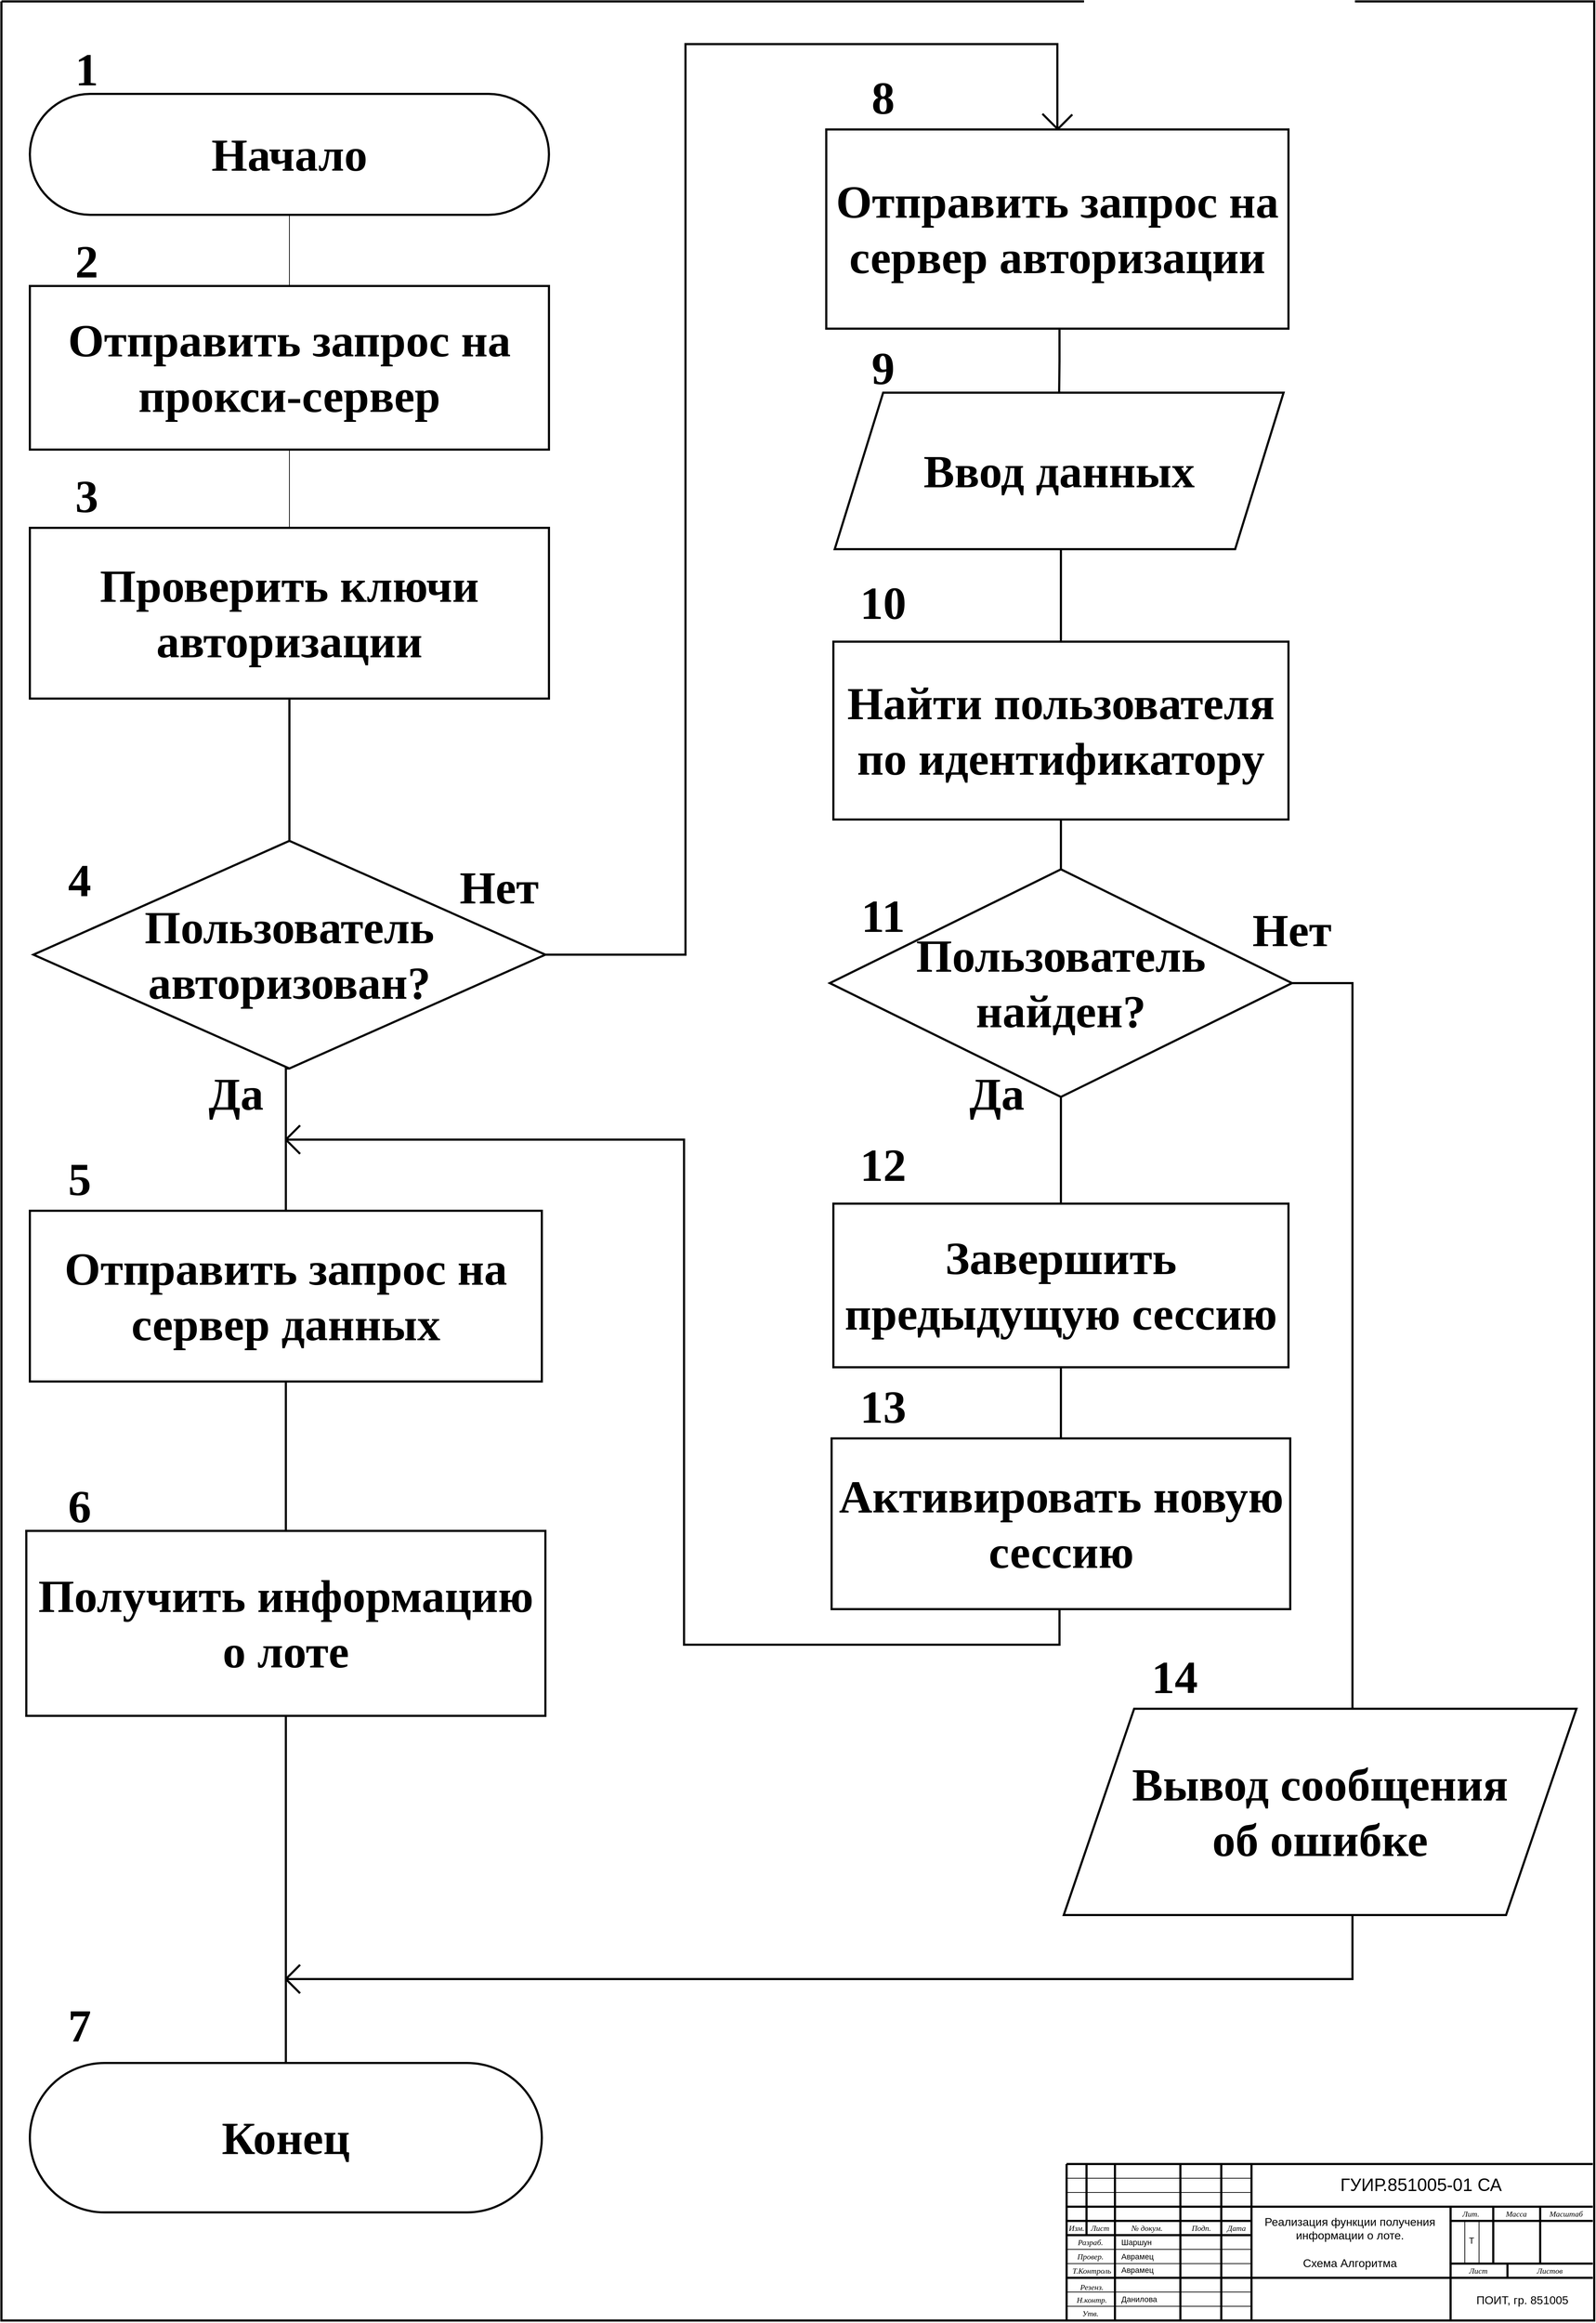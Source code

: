 <mxfile version="18.0.8" type="device"><diagram id="Jx7W27G5eMbYOSLs-igY" name="Page-1"><mxGraphModel dx="3454" dy="1866" grid="1" gridSize="10" guides="1" tooltips="1" connect="1" arrows="1" fold="1" page="1" pageScale="1" pageWidth="2339" pageHeight="3300" math="0" shadow="0"><root><mxCell id="0"/><mxCell id="1" parent="0"/><mxCell id="3Q3gB1bgfuPKkqNtefiD-2" value="" style="verticalAlign=middle;align=center;vsdxID=1;fillColor=none;gradientColor=none;shape=stencil(nZBLDoAgDERP0z3SIyjew0SURgSD+Lu9kMZoXLhwN9O+tukAlrNpJg1SzDH4QW/URgNYgZTkjA4UkwJUgGXng+6DX1zLfmoymdXo17xh5zmRJ6Q42BWCfc2oJfdAr+Yv+AP9Cb7OJ3H/2JG1HNGz/84klThPVCc=);strokeColor=#000000;strokeWidth=3;labelBackgroundColor=none;rounded=0;html=1;whiteSpace=wrap;direction=south;fontSize=35;" parent="1" vertex="1"><mxGeometry x="80" y="20" width="2240" height="3260" as="geometry"/></mxCell><mxCell id="3Q3gB1bgfuPKkqNtefiD-3" style="vsdxID=28;edgeStyle=none;startArrow=none;endArrow=none;startSize=5;endSize=5;strokeWidth=3;strokeColor=#000000;spacingTop=0;spacingBottom=0;spacingLeft=0;spacingRight=0;verticalAlign=middle;html=1;labelBackgroundColor=none;rounded=0;" parent="1" edge="1"><mxGeometry relative="1" as="geometry"><Array as="points"/><mxPoint x="2198" y="3200.0" as="sourcePoint"/><mxPoint x="2198" y="3220.0" as="targetPoint"/></mxGeometry></mxCell><mxCell id="3Q3gB1bgfuPKkqNtefiD-4" style="vsdxID=27;edgeStyle=none;startArrow=none;endArrow=none;startSize=5;endSize=5;strokeWidth=3;strokeColor=#000000;spacingTop=0;spacingBottom=0;spacingLeft=0;spacingRight=0;verticalAlign=middle;html=1;labelBackgroundColor=none;rounded=0;" parent="1" edge="1"><mxGeometry relative="1" as="geometry"><Array as="points"/><mxPoint x="2244" y="3120.0" as="sourcePoint"/><mxPoint x="2244" y="3200.0" as="targetPoint"/></mxGeometry></mxCell><mxCell id="3Q3gB1bgfuPKkqNtefiD-5" style="vsdxID=26;edgeStyle=none;startArrow=none;endArrow=none;startSize=5;endSize=5;strokeWidth=3;strokeColor=#000000;spacingTop=0;spacingBottom=0;spacingLeft=0;spacingRight=0;verticalAlign=middle;html=1;labelBackgroundColor=none;rounded=0;" parent="1" edge="1"><mxGeometry relative="1" as="geometry"><Array as="points"/><mxPoint x="2178" y="3120.0" as="sourcePoint"/><mxPoint x="2178" y="3200.0" as="targetPoint"/></mxGeometry></mxCell><mxCell id="3Q3gB1bgfuPKkqNtefiD-6" style="vsdxID=25;edgeStyle=none;startArrow=none;endArrow=none;startSize=5;endSize=5;strokeColor=#000000;spacingTop=0;spacingBottom=0;spacingLeft=0;spacingRight=0;verticalAlign=middle;html=1;labelBackgroundColor=none;rounded=0;" parent="1" edge="1"><mxGeometry relative="1" as="geometry"><Array as="points"/><mxPoint x="2158" y="3140.0" as="sourcePoint"/><mxPoint x="2158" y="3200.0" as="targetPoint"/></mxGeometry></mxCell><mxCell id="3Q3gB1bgfuPKkqNtefiD-7" style="vsdxID=24;edgeStyle=none;startArrow=none;endArrow=none;startSize=5;endSize=5;strokeColor=#000000;spacingTop=0;spacingBottom=0;spacingLeft=0;spacingRight=0;verticalAlign=middle;html=1;labelBackgroundColor=none;rounded=0;" parent="1" edge="1"><mxGeometry relative="1" as="geometry"><Array as="points"/><mxPoint x="2138" y="3140.0" as="sourcePoint"/><mxPoint x="2138" y="3200.0" as="targetPoint"/></mxGeometry></mxCell><mxCell id="3Q3gB1bgfuPKkqNtefiD-8" style="vsdxID=23;edgeStyle=none;startArrow=none;endArrow=none;startSize=5;endSize=5;strokeWidth=3;strokeColor=#000000;spacingTop=0;spacingBottom=0;spacingLeft=0;spacingRight=0;verticalAlign=middle;html=1;labelBackgroundColor=none;rounded=0;" parent="1" edge="1"><mxGeometry relative="1" as="geometry"><mxPoint as="offset"/><Array as="points"/><mxPoint x="2118" y="3140.0" as="sourcePoint"/><mxPoint x="2318" y="3140.0" as="targetPoint"/></mxGeometry></mxCell><mxCell id="3Q3gB1bgfuPKkqNtefiD-9" style="vsdxID=22;edgeStyle=none;startArrow=none;endArrow=none;startSize=5;endSize=5;strokeWidth=3;strokeColor=#000000;spacingTop=0;spacingBottom=0;spacingLeft=0;spacingRight=0;verticalAlign=middle;html=1;labelBackgroundColor=none;rounded=0;" parent="1" edge="1"><mxGeometry relative="1" as="geometry"><mxPoint as="offset"/><Array as="points"/><mxPoint x="2118" y="3200.0" as="sourcePoint"/><mxPoint x="2318" y="3200.0" as="targetPoint"/></mxGeometry></mxCell><mxCell id="3Q3gB1bgfuPKkqNtefiD-10" style="vsdxID=21;edgeStyle=none;startArrow=none;endArrow=none;startSize=5;endSize=5;strokeWidth=3;strokeColor=#000000;spacingTop=0;spacingBottom=0;spacingLeft=0;spacingRight=0;verticalAlign=middle;html=1;labelBackgroundColor=none;rounded=0;" parent="1" edge="1"><mxGeometry relative="1" as="geometry"><Array as="points"/><mxPoint x="1606" y="3060.0" as="sourcePoint"/><mxPoint x="1606" y="3160.0" as="targetPoint"/></mxGeometry></mxCell><mxCell id="3Q3gB1bgfuPKkqNtefiD-11" style="vsdxID=20;edgeStyle=none;startArrow=none;endArrow=none;startSize=5;endSize=5;strokeColor=#000000;spacingTop=0;spacingBottom=0;spacingLeft=0;spacingRight=0;verticalAlign=middle;html=1;labelBackgroundColor=none;rounded=0;" parent="1" edge="1"><mxGeometry relative="1" as="geometry"><mxPoint as="offset"/><Array as="points"/><mxPoint x="1578" y="3080.0" as="sourcePoint"/><mxPoint x="1838" y="3080.0" as="targetPoint"/></mxGeometry></mxCell><mxCell id="3Q3gB1bgfuPKkqNtefiD-12" style="vsdxID=19;edgeStyle=none;startArrow=none;endArrow=none;startSize=5;endSize=5;strokeColor=#000000;spacingTop=0;spacingBottom=0;spacingLeft=0;spacingRight=0;verticalAlign=middle;html=1;labelBackgroundColor=none;rounded=0;" parent="1" edge="1"><mxGeometry relative="1" as="geometry"><mxPoint as="offset"/><Array as="points"/><mxPoint x="1578" y="3100.0" as="sourcePoint"/><mxPoint x="1838" y="3100.0" as="targetPoint"/></mxGeometry></mxCell><mxCell id="3Q3gB1bgfuPKkqNtefiD-13" style="vsdxID=18;edgeStyle=none;startArrow=none;endArrow=none;startSize=5;endSize=5;strokeWidth=3;strokeColor=#000000;spacingTop=0;spacingBottom=0;spacingLeft=0;spacingRight=0;verticalAlign=middle;html=1;labelBackgroundColor=none;rounded=0;" parent="1" edge="1"><mxGeometry relative="1" as="geometry"><mxPoint as="offset"/><Array as="points"/><mxPoint x="1578" y="3140.0" as="sourcePoint"/><mxPoint x="1838" y="3140.0" as="targetPoint"/></mxGeometry></mxCell><mxCell id="3Q3gB1bgfuPKkqNtefiD-14" value="" style="vsdxID=17;edgeStyle=none;startArrow=none;endArrow=none;startSize=5;endSize=5;strokeWidth=3;strokeColor=#000000;spacingTop=0;spacingBottom=0;spacingLeft=0;spacingRight=0;verticalAlign=middle;html=1;labelBackgroundColor=none;rounded=0;align=center;" parent="1" edge="1"><mxGeometry relative="1" as="geometry"><mxPoint as="offset"/><Array as="points"/><mxPoint x="1578" y="3160.0" as="sourcePoint"/><mxPoint x="1838" y="3160.0" as="targetPoint"/></mxGeometry></mxCell><mxCell id="3Q3gB1bgfuPKkqNtefiD-15" style="vsdxID=16;edgeStyle=none;startArrow=none;endArrow=none;startSize=5;endSize=5;strokeColor=#000000;spacingTop=0;spacingBottom=0;spacingLeft=0;spacingRight=0;verticalAlign=middle;html=1;labelBackgroundColor=none;rounded=0;" parent="1" edge="1"><mxGeometry relative="1" as="geometry"><mxPoint as="offset"/><Array as="points"/><mxPoint x="1578" y="3180.0" as="sourcePoint"/><mxPoint x="1838" y="3180.0" as="targetPoint"/></mxGeometry></mxCell><mxCell id="3Q3gB1bgfuPKkqNtefiD-16" style="vsdxID=15;edgeStyle=none;startArrow=none;endArrow=none;startSize=5;endSize=5;strokeColor=#000000;spacingTop=0;spacingBottom=0;spacingLeft=0;spacingRight=0;verticalAlign=middle;html=1;labelBackgroundColor=none;rounded=0;" parent="1" edge="1"><mxGeometry relative="1" as="geometry"><mxPoint as="offset"/><Array as="points"/><mxPoint x="1578" y="3200.0" as="sourcePoint"/><mxPoint x="1838" y="3200.0" as="targetPoint"/></mxGeometry></mxCell><mxCell id="3Q3gB1bgfuPKkqNtefiD-17" value="" style="vsdxID=14;edgeStyle=none;startArrow=none;endArrow=none;startSize=5;endSize=5;strokeColor=#000000;spacingTop=0;spacingBottom=0;spacingLeft=0;spacingRight=0;verticalAlign=middle;html=1;labelBackgroundColor=none;rounded=0;align=center;" parent="1" edge="1"><mxGeometry relative="1" as="geometry"><mxPoint as="offset"/><Array as="points"/><mxPoint x="1578" y="3240.0" as="sourcePoint"/><mxPoint x="1838" y="3240.0" as="targetPoint"/></mxGeometry></mxCell><mxCell id="3Q3gB1bgfuPKkqNtefiD-18" style="vsdxID=13;edgeStyle=none;startArrow=none;endArrow=none;startSize=5;endSize=5;strokeColor=#000000;spacingTop=0;spacingBottom=0;spacingLeft=0;spacingRight=0;verticalAlign=middle;html=1;labelBackgroundColor=none;rounded=0;" parent="1" edge="1"><mxGeometry relative="1" as="geometry"><mxPoint as="offset"/><Array as="points"/><mxPoint x="1578" y="3260.0" as="sourcePoint"/><mxPoint x="1838" y="3260.0" as="targetPoint"/></mxGeometry></mxCell><mxCell id="3Q3gB1bgfuPKkqNtefiD-19" style="vsdxID=12;edgeStyle=none;startArrow=none;endArrow=none;startSize=5;endSize=5;strokeWidth=3;strokeColor=#000000;spacingTop=0;spacingBottom=0;spacingLeft=0;spacingRight=0;verticalAlign=middle;html=1;labelBackgroundColor=none;rounded=0;" parent="1" edge="1"><mxGeometry relative="1" as="geometry"><Array as="points"/><mxPoint x="2118" y="3280.0" as="sourcePoint"/><mxPoint x="2118" y="3120.0" as="targetPoint"/></mxGeometry></mxCell><mxCell id="3Q3gB1bgfuPKkqNtefiD-20" style="vsdxID=11;edgeStyle=none;startArrow=none;endArrow=none;startSize=5;endSize=5;strokeWidth=3;strokeColor=#000000;spacingTop=0;spacingBottom=0;spacingLeft=0;spacingRight=0;verticalAlign=middle;html=1;labelBackgroundColor=none;rounded=0;" parent="1" edge="1"><mxGeometry relative="1" as="geometry"><Array as="points"/><mxPoint x="1838" y="3280.0" as="sourcePoint"/><mxPoint x="1838" y="3060.0" as="targetPoint"/></mxGeometry></mxCell><mxCell id="3Q3gB1bgfuPKkqNtefiD-21" style="vsdxID=10;edgeStyle=none;startArrow=none;endArrow=none;startSize=5;endSize=5;strokeWidth=3;strokeColor=#000000;spacingTop=0;spacingBottom=0;spacingLeft=0;spacingRight=0;verticalAlign=middle;html=1;labelBackgroundColor=none;rounded=0;" parent="1" edge="1"><mxGeometry relative="1" as="geometry"><Array as="points"/><mxPoint x="1795.5" y="3280.0" as="sourcePoint"/><mxPoint x="1795.5" y="3060.0" as="targetPoint"/></mxGeometry></mxCell><mxCell id="3Q3gB1bgfuPKkqNtefiD-22" style="vsdxID=9;edgeStyle=none;startArrow=none;endArrow=none;startSize=5;endSize=5;strokeWidth=3;strokeColor=#000000;spacingTop=0;spacingBottom=0;spacingLeft=0;spacingRight=0;verticalAlign=middle;html=1;labelBackgroundColor=none;rounded=0;" parent="1" edge="1"><mxGeometry relative="1" as="geometry"><Array as="points"/><mxPoint x="1738" y="3280.0" as="sourcePoint"/><mxPoint x="1738" y="3060.0" as="targetPoint"/></mxGeometry></mxCell><mxCell id="3Q3gB1bgfuPKkqNtefiD-23" style="vsdxID=8;edgeStyle=none;startArrow=none;endArrow=none;startSize=5;endSize=5;strokeWidth=3;strokeColor=#000000;spacingTop=0;spacingBottom=0;spacingLeft=0;spacingRight=0;verticalAlign=middle;html=1;labelBackgroundColor=none;rounded=0;" parent="1" edge="1"><mxGeometry relative="1" as="geometry"><Array as="points"/><mxPoint x="1646" y="3280.0" as="sourcePoint"/><mxPoint x="1646" y="3060.0" as="targetPoint"/></mxGeometry></mxCell><mxCell id="3Q3gB1bgfuPKkqNtefiD-24" value="" style="vsdxID=7;edgeStyle=none;startArrow=none;endArrow=none;startSize=5;endSize=5;strokeWidth=3;strokeColor=#000000;spacingTop=0;spacingBottom=0;spacingLeft=0;spacingRight=0;verticalAlign=middle;html=1;labelBackgroundColor=none;rounded=0;align=center;" parent="1" edge="1"><mxGeometry relative="1" as="geometry"><mxPoint as="offset"/><Array as="points"/><mxPoint x="1578" y="3220.0" as="sourcePoint"/><mxPoint x="2318" y="3220.0" as="targetPoint"/></mxGeometry></mxCell><mxCell id="3Q3gB1bgfuPKkqNtefiD-25" style="vsdxID=6;edgeStyle=none;startArrow=none;endArrow=none;startSize=5;endSize=5;strokeWidth=3;strokeColor=#000000;spacingTop=0;spacingBottom=0;spacingLeft=0;spacingRight=0;verticalAlign=middle;html=1;labelBackgroundColor=none;rounded=0;" parent="1" edge="1"><mxGeometry relative="1" as="geometry"><mxPoint as="offset"/><Array as="points"/><mxPoint x="1578" y="3120.0" as="sourcePoint"/><mxPoint x="2318" y="3120.0" as="targetPoint"/></mxGeometry></mxCell><mxCell id="3Q3gB1bgfuPKkqNtefiD-26" style="vsdxID=2;edgeStyle=none;startArrow=none;endArrow=none;startSize=5;endSize=5;strokeWidth=3;strokeColor=#000000;spacingTop=0;spacingBottom=0;spacingLeft=0;spacingRight=0;verticalAlign=middle;html=1;labelBackgroundColor=none;rounded=0;" parent="1" edge="1"><mxGeometry relative="1" as="geometry"><mxPoint as="offset"/><Array as="points"/><mxPoint x="1578" y="3060.0" as="sourcePoint"/><mxPoint x="2318" y="3060.0" as="targetPoint"/></mxGeometry></mxCell><mxCell id="3Q3gB1bgfuPKkqNtefiD-27" style="vsdxID=5;edgeStyle=none;startArrow=none;endArrow=none;startSize=5;endSize=5;strokeWidth=3;strokeColor=#000000;spacingTop=0;spacingBottom=0;spacingLeft=0;spacingRight=0;verticalAlign=middle;html=1;labelBackgroundColor=none;rounded=0;" parent="1" edge="1"><mxGeometry relative="1" as="geometry"><Array as="points"/><mxPoint x="1578" y="3280.0" as="sourcePoint"/><mxPoint x="1578" y="3060.0" as="targetPoint"/></mxGeometry></mxCell><mxCell id="3Q3gB1bgfuPKkqNtefiD-28" value="&lt;font style=&quot;font-size:11px;font-family:Arial Cyr;color:#000000;direction:ltr;letter-spacing:0px;line-height:120%;opacity:1&quot;&gt;&lt;i&gt;Провер.&lt;br/&gt;&lt;/i&gt;&lt;/font&gt;" style="verticalAlign=middle;align=center;vsdxID=32;fillColor=none;gradientColor=none;strokeColor=none;labelBackgroundColor=none;rounded=0;html=1;whiteSpace=wrap;" parent="1" vertex="1"><mxGeometry x="1579" y="3180" width="65" height="19" as="geometry"/></mxCell><mxCell id="3Q3gB1bgfuPKkqNtefiD-29" value="&lt;font style=&quot;font-size:11px;font-family:Arial Cyr;color:#000000;direction:ltr;letter-spacing:0px;line-height:120%;opacity:1&quot;&gt;&lt;i&gt;Разраб.&lt;br/&gt;&lt;/i&gt;&lt;/font&gt;" style="verticalAlign=middle;align=center;vsdxID=33;fillColor=none;gradientColor=none;strokeColor=none;labelBackgroundColor=none;rounded=0;html=1;whiteSpace=wrap;" parent="1" vertex="1"><mxGeometry x="1579" y="3161" width="65" height="17" as="geometry"/></mxCell><mxCell id="3Q3gB1bgfuPKkqNtefiD-30" value="&lt;font style=&quot;font-size:11px;font-family:Arial Cyr;color:#000000;direction:ltr;letter-spacing:0px;line-height:120%;opacity:1&quot;&gt;&lt;i&gt;Изм.&lt;br/&gt;&lt;/i&gt;&lt;/font&gt;" style="verticalAlign=middle;align=center;vsdxID=34;fillColor=none;gradientColor=none;strokeColor=none;labelBackgroundColor=none;rounded=0;html=1;whiteSpace=wrap;" parent="1" vertex="1"><mxGeometry x="1574" y="3141" width="36" height="17" as="geometry"/></mxCell><mxCell id="3Q3gB1bgfuPKkqNtefiD-31" value="&lt;font style=&quot;font-size:11px;font-family:Arial Cyr;color:#000000;direction:ltr;letter-spacing:0px;line-height:120%;opacity:1&quot;&gt;&lt;i&gt;Лист&lt;br/&gt;&lt;/i&gt;&lt;/font&gt;" style="verticalAlign=middle;align=center;vsdxID=35;fillColor=none;gradientColor=none;strokeColor=none;labelBackgroundColor=none;rounded=0;html=1;whiteSpace=wrap;" parent="1" vertex="1"><mxGeometry x="1604" y="3141" width="42" height="17" as="geometry"/></mxCell><mxCell id="3Q3gB1bgfuPKkqNtefiD-32" value="&lt;font style=&quot;font-size:11px;font-family:Arial Cyr;color:#000000;direction:ltr;letter-spacing:0px;line-height:120%;opacity:1&quot;&gt;&lt;i&gt;№ докум.&lt;br/&gt;&lt;/i&gt;&lt;/font&gt;" style="verticalAlign=middle;align=center;vsdxID=36;fillColor=none;gradientColor=none;strokeColor=none;labelBackgroundColor=none;rounded=0;html=1;whiteSpace=wrap;" parent="1" vertex="1"><mxGeometry x="1647" y="3141" width="88" height="17" as="geometry"/></mxCell><mxCell id="3Q3gB1bgfuPKkqNtefiD-33" value="&lt;font style=&quot;font-size:11px;font-family:Arial Cyr;color:#000000;direction:ltr;letter-spacing:0px;line-height:120%;opacity:1&quot;&gt;&lt;i&gt;Подп.&lt;br/&gt;&lt;/i&gt;&lt;/font&gt;" style="verticalAlign=middle;align=center;vsdxID=41;fillColor=none;gradientColor=none;strokeColor=none;labelBackgroundColor=none;rounded=0;html=1;whiteSpace=wrap;" parent="1" vertex="1"><mxGeometry x="1739" y="3141" width="57" height="17" as="geometry"/></mxCell><mxCell id="3Q3gB1bgfuPKkqNtefiD-34" value="&lt;font style=&quot;font-size:11px;font-family:Arial Cyr;color:#000000;direction:ltr;letter-spacing:0px;line-height:120%;opacity:1&quot;&gt;&lt;i&gt;Дата&lt;br/&gt;&lt;/i&gt;&lt;/font&gt;" style="verticalAlign=middle;align=center;vsdxID=42;fillColor=none;gradientColor=none;strokeColor=none;labelBackgroundColor=none;rounded=0;html=1;whiteSpace=wrap;" parent="1" vertex="1"><mxGeometry x="1796" y="3141" width="42" height="17" as="geometry"/></mxCell><mxCell id="3Q3gB1bgfuPKkqNtefiD-35" value="&lt;font style=&quot;font-size:11px;font-family:Arial Cyr;color:#000000;direction:ltr;letter-spacing:0px;line-height:120%;opacity:1&quot;&gt;&lt;i&gt;Лит.&lt;br/&gt;&lt;/i&gt;&lt;/font&gt;" style="verticalAlign=middle;align=center;vsdxID=43;fillColor=none;gradientColor=none;strokeColor=none;labelBackgroundColor=none;rounded=0;html=1;whiteSpace=wrap;" parent="1" vertex="1"><mxGeometry x="2118" y="3121" width="57" height="17" as="geometry"/></mxCell><mxCell id="3Q3gB1bgfuPKkqNtefiD-36" value="&lt;font style=&quot;font-size:11px;font-family:Arial Cyr;color:#000000;direction:ltr;letter-spacing:0px;line-height:120%;opacity:1&quot;&gt;&lt;i&gt;Масса&lt;br/&gt;&lt;/i&gt;&lt;/font&gt;" style="verticalAlign=middle;align=center;vsdxID=44;fillColor=none;gradientColor=none;strokeColor=none;labelBackgroundColor=none;rounded=0;html=1;whiteSpace=wrap;" parent="1" vertex="1"><mxGeometry x="2179" y="3121" width="63" height="17" as="geometry"/></mxCell><mxCell id="3Q3gB1bgfuPKkqNtefiD-37" value="&lt;font style=&quot;font-size:11px;font-family:Arial Cyr;color:#000000;direction:ltr;letter-spacing:0px;line-height:120%;opacity:1&quot;&gt;&lt;i&gt;Масштаб&lt;br/&gt;&lt;/i&gt;&lt;/font&gt;" style="verticalAlign=middle;align=center;vsdxID=45;fillColor=none;gradientColor=none;strokeColor=none;labelBackgroundColor=none;rounded=0;html=1;whiteSpace=wrap;" parent="1" vertex="1"><mxGeometry x="2245" y="3121" width="71" height="17" as="geometry"/></mxCell><mxCell id="3Q3gB1bgfuPKkqNtefiD-38" value="&lt;font style=&quot;font-size:11px;font-family:Arial Cyr;color:#000000;direction:ltr;letter-spacing:0px;line-height:120%;opacity:1&quot;&gt;&lt;i&gt;Листов&lt;br/&gt;&lt;/i&gt;&lt;/font&gt;" style="verticalAlign=middle;align=center;vsdxID=46;fillColor=none;gradientColor=none;strokeColor=none;labelBackgroundColor=none;rounded=0;html=1;whiteSpace=wrap;" parent="1" vertex="1"><mxGeometry x="2199" y="3201" width="117" height="17" as="geometry"/></mxCell><mxCell id="3Q3gB1bgfuPKkqNtefiD-39" value="&lt;font style=&quot;font-size:11px;font-family:Arial Cyr;color:#000000;direction:ltr;letter-spacing:0px;line-height:120%;opacity:1&quot;&gt;&lt;i&gt;Лист&lt;br/&gt;&lt;/i&gt;&lt;/font&gt;" style="verticalAlign=middle;align=center;vsdxID=47;fillColor=none;gradientColor=none;strokeColor=none;labelBackgroundColor=none;rounded=0;html=1;whiteSpace=wrap;" parent="1" vertex="1"><mxGeometry x="2119" y="3201" width="76" height="17" as="geometry"/></mxCell><mxCell id="3Q3gB1bgfuPKkqNtefiD-40" value="&lt;p style=&quot;margin-left: 0 ; margin-right: 0 ; margin-top: 0px ; margin-bottom: 0px ; text-indent: 0 ; direction: ltr&quot;&gt;&lt;font style=&quot;font-size: 19px ; color: #000000 ; direction: ltr ; letter-spacing: 0px ; line-height: 120% ; opacity: 1&quot;&gt;&lt;font style=&quot;letter-spacing: 0px; font-size: 25px; font-family: arial; direction: ltr; line-height: 30px; opacity: 1;&quot;&gt;ГУИР.8&lt;/font&gt;&lt;font style=&quot;letter-spacing: 0px; font-size: 25px; font-family: arial; direction: ltr; line-height: 30px; opacity: 1;&quot;&gt;51005-01&amp;nbsp;&lt;/font&gt;&lt;font style=&quot;letter-spacing: 0px; font-size: 25px; font-family: arial; direction: ltr; line-height: 30px; opacity: 1;&quot;&gt;СА&lt;/font&gt;&lt;i&gt;&lt;br&gt;&lt;/i&gt;&lt;/font&gt;&lt;/p&gt;" style="verticalAlign=middle;align=center;vsdxID=97;fillColor=none;gradientColor=none;strokeColor=none;labelBackgroundColor=none;rounded=0;html=1;whiteSpace=wrap;" parent="1" vertex="1"><mxGeometry x="1837" y="3058" width="479" height="60" as="geometry"/></mxCell><mxCell id="3Q3gB1bgfuPKkqNtefiD-41" value="&lt;font style=&quot;font-size: 16px ; font-family: &amp;quot;arial&amp;quot; ; color: #000000 ; direction: ltr ; letter-spacing: 0px ; line-height: 120% ; opacity: 1&quot;&gt;Реализация функции получения информации о лоте.&lt;br&gt;&lt;br&gt;Схема Алгоритма&lt;br&gt;&lt;/font&gt;" style="verticalAlign=middle;align=center;vsdxID=98;fillColor=none;gradientColor=none;strokeColor=none;labelBackgroundColor=none;rounded=0;html=1;whiteSpace=wrap;" parent="1" vertex="1"><mxGeometry x="1837" y="3119" width="279" height="101" as="geometry"/></mxCell><mxCell id="3Q3gB1bgfuPKkqNtefiD-42" value="&lt;font style=&quot;font-size: 16px ; font-family: &amp;#34;arial&amp;#34; ; color: #000000 ; direction: ltr ; letter-spacing: 0px ; line-height: 120% ; opacity: 1&quot;&gt;ПОИТ, гр. 851005&lt;br&gt;&lt;/font&gt;" style="verticalAlign=middle;align=center;vsdxID=256;fillColor=none;gradientColor=none;shape=stencil(nZBLDoAgDERP0z3SIyjew0SURgSD+Lu9kMZoXLhwN9O+tukAlrNpJg1SzDH4QW/URgNYgZTkjA4UkwJUgGXng+6DX1zLfmoymdXo17xh5zmRJ6Q42BWCfc2oJfdAr+Yv+AP9Cb7OJ3H/2JG1HNGz/84klThPVCc=);strokeColor=none;labelBackgroundColor=none;rounded=0;html=1;whiteSpace=wrap;" parent="1" vertex="1"><mxGeometry x="2118" y="3223" width="202" height="56" as="geometry"/></mxCell><mxCell id="3Q3gB1bgfuPKkqNtefiD-43" value="&lt;font style=&quot;font-size: 11px ; font-family: &amp;#34;arial&amp;#34; ; color: #000000 ; direction: ltr ; letter-spacing: 0px ; line-height: 120% ; opacity: 1&quot;&gt;Шаршун&lt;br&gt;&lt;/font&gt;" style="verticalAlign=middle;align=left;vsdxID=257;fillColor=none;gradientColor=none;shape=stencil(nZBLDoAgDERP0z3SIyjew0SURgSD+Lu9kMZoXLhwN9O+tukAlrNpJg1SzDH4QW/URgNYgZTkjA4UkwJUgGXng+6DX1zLfmoymdXo17xh5zmRJ6Q42BWCfc2oJfdAr+Yv+AP9Cb7OJ3H/2JG1HNGz/84klThPVCc=);strokeColor=none;labelBackgroundColor=none;rounded=0;html=1;whiteSpace=wrap;" parent="1" vertex="1"><mxGeometry x="1653" y="3159.5" width="76" height="20" as="geometry"/></mxCell><mxCell id="3Q3gB1bgfuPKkqNtefiD-44" value="&lt;font style=&quot;font-size: 11px ; font-family: &amp;quot;arial&amp;quot; ; color: #000000 ; direction: ltr ; letter-spacing: 0px ; line-height: 120% ; opacity: 1&quot;&gt;Аврамец&lt;br&gt;&lt;/font&gt;" style="verticalAlign=middle;align=left;vsdxID=259;fillColor=none;gradientColor=none;shape=stencil(nZBLDoAgDERP0z3SIyjew0SURgSD+Lu9kMZoXLhwN9O+tukAlrNpJg1SzDH4QW/URgNYgZTkjA4UkwJUgGXng+6DX1zLfmoymdXo17xh5zmRJ6Q42BWCfc2oJfdAr+Yv+AP9Cb7OJ3H/2JG1HNGz/84klThPVCc=);strokeColor=none;labelBackgroundColor=none;rounded=0;html=1;whiteSpace=wrap;" parent="1" vertex="1"><mxGeometry x="1653" y="3181" width="64" height="17" as="geometry"/></mxCell><mxCell id="3Q3gB1bgfuPKkqNtefiD-45" value="&lt;font style=&quot;font-size:11px;font-family:Arial Cyr;color:#000000;direction:ltr;letter-spacing:0px;line-height:120%;opacity:1&quot;&gt;&lt;i&gt;Т.Контроль&lt;br&gt;&lt;/i&gt;&lt;/font&gt;" style="verticalAlign=middle;align=center;vsdxID=32;fillColor=none;gradientColor=none;strokeColor=none;labelBackgroundColor=none;rounded=0;html=1;whiteSpace=wrap;" parent="1" vertex="1"><mxGeometry x="1581" y="3200" width="65" height="19" as="geometry"/></mxCell><mxCell id="3Q3gB1bgfuPKkqNtefiD-46" value="&lt;font style=&quot;font-size:11px;font-family:Arial Cyr;color:#000000;direction:ltr;letter-spacing:0px;line-height:120%;opacity:1&quot;&gt;&lt;i&gt;Резенз.&lt;br&gt;&lt;/i&gt;&lt;/font&gt;" style="verticalAlign=middle;align=center;vsdxID=32;fillColor=none;gradientColor=none;strokeColor=none;labelBackgroundColor=none;rounded=0;html=1;whiteSpace=wrap;" parent="1" vertex="1"><mxGeometry x="1581" y="3223" width="65" height="19" as="geometry"/></mxCell><mxCell id="3Q3gB1bgfuPKkqNtefiD-47" value="&lt;font style=&quot;font-size:11px;font-family:Arial Cyr;color:#000000;direction:ltr;letter-spacing:0px;line-height:120%;opacity:1&quot;&gt;&lt;i&gt;Н.контр.&lt;br&gt;&lt;/i&gt;&lt;/font&gt;" style="verticalAlign=middle;align=center;vsdxID=32;fillColor=none;gradientColor=none;strokeColor=none;labelBackgroundColor=none;rounded=0;html=1;whiteSpace=wrap;" parent="1" vertex="1"><mxGeometry x="1581" y="3241.5" width="65" height="19" as="geometry"/></mxCell><mxCell id="3Q3gB1bgfuPKkqNtefiD-48" value="&lt;font style=&quot;font-size:11px;font-family:Arial Cyr;color:#000000;direction:ltr;letter-spacing:0px;line-height:120%;opacity:1&quot;&gt;&lt;i&gt;Утв.&lt;br&gt;&lt;/i&gt;&lt;/font&gt;" style="verticalAlign=middle;align=center;vsdxID=32;fillColor=none;gradientColor=none;strokeColor=none;labelBackgroundColor=none;rounded=0;html=1;whiteSpace=wrap;" parent="1" vertex="1"><mxGeometry x="1579" y="3260" width="65" height="19" as="geometry"/></mxCell><mxCell id="3Q3gB1bgfuPKkqNtefiD-49" value="&lt;font style=&quot;font-size: 11px ; font-family: &amp;quot;arial&amp;quot; ; color: #000000 ; direction: ltr ; letter-spacing: 0px ; line-height: 120% ; opacity: 1&quot;&gt;Аврамец&lt;br&gt;&lt;/font&gt;" style="verticalAlign=middle;align=left;vsdxID=259;fillColor=none;gradientColor=none;shape=stencil(nZBLDoAgDERP0z3SIyjew0SURgSD+Lu9kMZoXLhwN9O+tukAlrNpJg1SzDH4QW/URgNYgZTkjA4UkwJUgGXng+6DX1zLfmoymdXo17xh5zmRJ6Q42BWCfc2oJfdAr+Yv+AP9Cb7OJ3H/2JG1HNGz/84klThPVCc=);strokeColor=none;labelBackgroundColor=none;rounded=0;html=1;whiteSpace=wrap;" parent="1" vertex="1"><mxGeometry x="1653" y="3200" width="64" height="17" as="geometry"/></mxCell><mxCell id="3Q3gB1bgfuPKkqNtefiD-50" value="&lt;font style=&quot;font-size: 11px ; font-family: &amp;quot;arial&amp;quot; ; color: #000000 ; direction: ltr ; letter-spacing: 0px ; line-height: 120% ; opacity: 1&quot;&gt;Данилова&lt;br&gt;&lt;/font&gt;" style="verticalAlign=middle;align=left;vsdxID=257;fillColor=none;gradientColor=none;shape=stencil(nZBLDoAgDERP0z3SIyjew0SURgSD+Lu9kMZoXLhwN9O+tukAlrNpJg1SzDH4QW/URgNYgZTkjA4UkwJUgGXng+6DX1zLfmoymdXo17xh5zmRJ6Q42BWCfc2oJfdAr+Yv+AP9Cb7OJ3H/2JG1HNGz/84klThPVCc=);strokeColor=none;labelBackgroundColor=none;rounded=0;html=1;whiteSpace=wrap;" parent="1" vertex="1"><mxGeometry x="1653" y="3240" width="76" height="20" as="geometry"/></mxCell><mxCell id="3Q3gB1bgfuPKkqNtefiD-51" value="T" style="text;html=1;align=center;verticalAlign=middle;resizable=0;points=[];autosize=1;strokeColor=none;fillColor=none;" parent="1" vertex="1"><mxGeometry x="2136.5" y="3158" width="20" height="20" as="geometry"/></mxCell><mxCell id="3Q3gB1bgfuPKkqNtefiD-57" style="edgeStyle=orthogonalEdgeStyle;rounded=0;orthogonalLoop=1;jettySize=auto;html=1;exitX=0.5;exitY=1;exitDx=0;exitDy=0;entryX=0.5;entryY=0;entryDx=0;entryDy=0;fontSize=35;endArrow=none;endFill=0;fontFamily=Times New Roman;" parent="1" source="3Q3gB1bgfuPKkqNtefiD-52" target="3Q3gB1bgfuPKkqNtefiD-55" edge="1"><mxGeometry relative="1" as="geometry"/></mxCell><mxCell id="3Q3gB1bgfuPKkqNtefiD-52" value="&lt;font style=&quot;font-size: 65px;&quot;&gt;&lt;b style=&quot;font-size: 65px;&quot;&gt;Начало&lt;/b&gt;&lt;/font&gt;" style="rounded=1;whiteSpace=wrap;html=1;align=center;arcSize=50;fontSize=65;fontFamily=Times New Roman;strokeWidth=3;" parent="1" vertex="1"><mxGeometry x="120" y="150" width="730" height="170" as="geometry"/></mxCell><mxCell id="3Q3gB1bgfuPKkqNtefiD-85" style="edgeStyle=orthogonalEdgeStyle;rounded=0;orthogonalLoop=1;jettySize=auto;html=1;exitX=0.5;exitY=1;exitDx=0;exitDy=0;fontSize=65;endArrow=none;endFill=0;fontFamily=Times New Roman;" parent="1" source="3Q3gB1bgfuPKkqNtefiD-55" target="3Q3gB1bgfuPKkqNtefiD-60" edge="1"><mxGeometry relative="1" as="geometry"/></mxCell><mxCell id="3Q3gB1bgfuPKkqNtefiD-55" value="&lt;b style=&quot;font-size: 65px;&quot;&gt;Отправить запрос на прокси-сервер&lt;/b&gt;" style="rounded=0;whiteSpace=wrap;html=1;fontSize=65;fontFamily=Times New Roman;strokeWidth=3;" parent="1" vertex="1"><mxGeometry x="120" y="420" width="730" height="230" as="geometry"/></mxCell><mxCell id="3Q3gB1bgfuPKkqNtefiD-92" style="edgeStyle=orthogonalEdgeStyle;rounded=0;orthogonalLoop=1;jettySize=auto;html=1;exitX=0.5;exitY=1;exitDx=0;exitDy=0;entryX=0.5;entryY=0;entryDx=0;entryDy=0;fontSize=65;endArrow=none;endFill=0;fontFamily=Times New Roman;strokeWidth=3;" parent="1" source="3Q3gB1bgfuPKkqNtefiD-60" target="3Q3gB1bgfuPKkqNtefiD-53" edge="1"><mxGeometry relative="1" as="geometry"/></mxCell><mxCell id="3Q3gB1bgfuPKkqNtefiD-60" value="&lt;b style=&quot;font-size: 65px;&quot;&gt;Проверить ключи авторизации&lt;/b&gt;" style="rounded=0;whiteSpace=wrap;html=1;fontSize=65;fontFamily=Times New Roman;strokeWidth=3;" parent="1" vertex="1"><mxGeometry x="120" y="760" width="730" height="240" as="geometry"/></mxCell><mxCell id="3Q3gB1bgfuPKkqNtefiD-91" style="edgeStyle=orthogonalEdgeStyle;rounded=0;orthogonalLoop=1;jettySize=auto;html=1;exitX=0.5;exitY=1;exitDx=0;exitDy=0;fontSize=65;endArrow=none;endFill=0;strokeWidth=3;" parent="1" source="3Q3gB1bgfuPKkqNtefiD-61" target="3Q3gB1bgfuPKkqNtefiD-80" edge="1"><mxGeometry relative="1" as="geometry"/></mxCell><mxCell id="3Q3gB1bgfuPKkqNtefiD-61" value="&lt;b style=&quot;font-size: 65px;&quot;&gt;Получить информацию о лоте&lt;/b&gt;" style="rounded=0;whiteSpace=wrap;html=1;fontSize=65;fontFamily=Times New Roman;strokeWidth=3;" parent="1" vertex="1"><mxGeometry x="115" y="2170" width="730" height="260" as="geometry"/></mxCell><mxCell id="3Q3gB1bgfuPKkqNtefiD-72" style="edgeStyle=orthogonalEdgeStyle;rounded=0;orthogonalLoop=1;jettySize=auto;html=1;exitX=0.5;exitY=1;exitDx=0;exitDy=0;entryX=0.5;entryY=0;entryDx=0;entryDy=0;fontSize=35;endArrow=none;endFill=0;fontFamily=Times New Roman;strokeWidth=3;" parent="1" source="3Q3gB1bgfuPKkqNtefiD-63" target="3Q3gB1bgfuPKkqNtefiD-71" edge="1"><mxGeometry relative="1" as="geometry"><Array as="points"><mxPoint x="1568" y="480"/><mxPoint x="1568" y="525"/></Array></mxGeometry></mxCell><mxCell id="3Q3gB1bgfuPKkqNtefiD-63" value="&lt;b style=&quot;font-size: 65px;&quot;&gt;Отправить запрос на сервер авторизации&lt;/b&gt;" style="rounded=0;whiteSpace=wrap;html=1;fontSize=65;fontFamily=Times New Roman;strokeWidth=3;" parent="1" vertex="1"><mxGeometry x="1240" y="200" width="650" height="280" as="geometry"/></mxCell><mxCell id="3Q3gB1bgfuPKkqNtefiD-67" style="edgeStyle=orthogonalEdgeStyle;rounded=0;orthogonalLoop=1;jettySize=auto;html=1;exitX=0.5;exitY=1;exitDx=0;exitDy=0;entryX=0.5;entryY=0;entryDx=0;entryDy=0;fontSize=35;endArrow=none;endFill=0;fontFamily=Times New Roman;strokeWidth=3;" parent="1" source="3Q3gB1bgfuPKkqNtefiD-64" target="3Q3gB1bgfuPKkqNtefiD-65" edge="1"><mxGeometry relative="1" as="geometry"/></mxCell><mxCell id="3Q3gB1bgfuPKkqNtefiD-64" value="&lt;b style=&quot;font-size: 65px;&quot;&gt;Найти пользователя по идентификатору&lt;/b&gt;" style="rounded=0;whiteSpace=wrap;html=1;fontSize=65;fontFamily=Times New Roman;strokeWidth=3;" parent="1" vertex="1"><mxGeometry x="1250" y="920" width="640" height="250" as="geometry"/></mxCell><mxCell id="3Q3gB1bgfuPKkqNtefiD-74" style="edgeStyle=orthogonalEdgeStyle;rounded=0;orthogonalLoop=1;jettySize=auto;html=1;exitX=0.5;exitY=1;exitDx=0;exitDy=0;entryX=0.5;entryY=0;entryDx=0;entryDy=0;fontSize=35;endArrow=none;endFill=0;startArrow=none;fontFamily=Times New Roman;" parent="1" source="3Q3gB1bgfuPKkqNtefiD-70" target="3Q3gB1bgfuPKkqNtefiD-69" edge="1"><mxGeometry relative="1" as="geometry"/></mxCell><mxCell id="3Q3gB1bgfuPKkqNtefiD-98" style="edgeStyle=orthogonalEdgeStyle;rounded=0;orthogonalLoop=1;jettySize=auto;html=1;exitX=0.5;exitY=1;exitDx=0;exitDy=0;fontSize=65;endArrow=none;endFill=0;fontFamily=Times New Roman;strokeWidth=3;" parent="1" source="3Q3gB1bgfuPKkqNtefiD-69" edge="1"><mxGeometry relative="1" as="geometry"><mxPoint x="480" y="1620" as="targetPoint"/><Array as="points"><mxPoint x="1568" y="2330"/><mxPoint x="1040" y="2330"/><mxPoint x="1040" y="1620"/></Array></mxGeometry></mxCell><mxCell id="3Q3gB1bgfuPKkqNtefiD-69" value="&lt;b style=&quot;font-size: 65px;&quot;&gt;Активировать новую сессию&lt;/b&gt;" style="rounded=0;whiteSpace=wrap;html=1;fontSize=65;fontFamily=Times New Roman;strokeWidth=3;" parent="1" vertex="1"><mxGeometry x="1247.5" y="2040" width="645" height="240" as="geometry"/></mxCell><mxCell id="3Q3gB1bgfuPKkqNtefiD-73" style="edgeStyle=orthogonalEdgeStyle;rounded=0;orthogonalLoop=1;jettySize=auto;html=1;exitX=0.5;exitY=1;exitDx=0;exitDy=0;fontSize=35;endArrow=none;endFill=0;fontFamily=Times New Roman;strokeWidth=3;" parent="1" source="3Q3gB1bgfuPKkqNtefiD-71" target="3Q3gB1bgfuPKkqNtefiD-64" edge="1"><mxGeometry relative="1" as="geometry"><Array as="points"><mxPoint x="1570" y="790"/></Array></mxGeometry></mxCell><mxCell id="3Q3gB1bgfuPKkqNtefiD-71" value="&lt;b style=&quot;font-size: 65px;&quot;&gt;Ввод данных&lt;/b&gt;" style="shape=parallelogram;perimeter=parallelogramPerimeter;whiteSpace=wrap;html=1;fixedSize=1;fontSize=65;fontFamily=Times New Roman;strokeWidth=3;size=68.12;" parent="1" vertex="1"><mxGeometry x="1251.88" y="570" width="631.25" height="220" as="geometry"/></mxCell><mxCell id="3Q3gB1bgfuPKkqNtefiD-105" style="edgeStyle=orthogonalEdgeStyle;rounded=0;orthogonalLoop=1;jettySize=auto;html=1;exitX=0.5;exitY=1;exitDx=0;exitDy=0;fontSize=65;endArrow=none;endFill=0;fontFamily=Times New Roman;strokeWidth=3;" parent="1" source="3Q3gB1bgfuPKkqNtefiD-78" edge="1"><mxGeometry relative="1" as="geometry"><mxPoint x="480" y="2800" as="targetPoint"/><Array as="points"><mxPoint x="1980" y="2710"/><mxPoint x="1980" y="2800"/></Array></mxGeometry></mxCell><mxCell id="3Q3gB1bgfuPKkqNtefiD-78" value="&lt;b style=&quot;font-size: 65px;&quot;&gt;Вывод сообщения &lt;br&gt;об ошибке&lt;/b&gt;" style="shape=parallelogram;perimeter=parallelogramPerimeter;whiteSpace=wrap;html=1;fixedSize=1;fontSize=65;fontFamily=Times New Roman;size=99;strokeWidth=3;" parent="1" vertex="1"><mxGeometry x="1574" y="2420" width="721" height="290" as="geometry"/></mxCell><mxCell id="3Q3gB1bgfuPKkqNtefiD-80" value="&lt;font style=&quot;font-size: 65px;&quot;&gt;&lt;b style=&quot;font-size: 65px;&quot;&gt;Конец&lt;/b&gt;&lt;/font&gt;" style="rounded=1;whiteSpace=wrap;html=1;align=center;arcSize=50;fontSize=65;fontFamily=Times New Roman;strokeWidth=3;" parent="1" vertex="1"><mxGeometry x="120" y="2918" width="720" height="210" as="geometry"/></mxCell><mxCell id="3Q3gB1bgfuPKkqNtefiD-93" style="edgeStyle=orthogonalEdgeStyle;rounded=0;orthogonalLoop=1;jettySize=auto;html=1;exitX=0.5;exitY=1;exitDx=0;exitDy=0;entryX=0.5;entryY=0;entryDx=0;entryDy=0;fontSize=65;endArrow=none;endFill=0;fontFamily=Times New Roman;strokeWidth=3;" parent="1" source="3Q3gB1bgfuPKkqNtefiD-53" target="3Q3gB1bgfuPKkqNtefiD-56" edge="1"><mxGeometry relative="1" as="geometry"><Array as="points"><mxPoint x="480" y="1520"/></Array></mxGeometry></mxCell><mxCell id="LOzn87UOZcTi-8PtPwGx-2" style="edgeStyle=orthogonalEdgeStyle;rounded=0;orthogonalLoop=1;jettySize=auto;html=1;exitX=1;exitY=0.5;exitDx=0;exitDy=0;entryX=0.5;entryY=0;entryDx=0;entryDy=0;strokeWidth=3;endArrow=none;endFill=0;" parent="1" source="3Q3gB1bgfuPKkqNtefiD-53" target="3Q3gB1bgfuPKkqNtefiD-63" edge="1"><mxGeometry relative="1" as="geometry"><Array as="points"><mxPoint x="1042" y="1360"/><mxPoint x="1042" y="80"/><mxPoint x="1565" y="80"/></Array></mxGeometry></mxCell><mxCell id="3Q3gB1bgfuPKkqNtefiD-53" value="&lt;font style=&quot;font-size: 65px;&quot;&gt;&lt;b style=&quot;font-size: 65px;&quot;&gt;Пользователь &lt;br style=&quot;font-size: 65px;&quot;&gt;авторизован?&lt;/b&gt;&lt;/font&gt;" style="rhombus;whiteSpace=wrap;html=1;fontSize=65;fontFamily=Times New Roman;strokeWidth=3;" parent="1" vertex="1"><mxGeometry x="125" y="1200" width="720" height="320" as="geometry"/></mxCell><mxCell id="3Q3gB1bgfuPKkqNtefiD-95" style="edgeStyle=orthogonalEdgeStyle;rounded=0;orthogonalLoop=1;jettySize=auto;html=1;exitX=0.5;exitY=1;exitDx=0;exitDy=0;fontSize=65;endArrow=none;endFill=0;fontFamily=Times New Roman;strokeWidth=3;" parent="1" source="3Q3gB1bgfuPKkqNtefiD-56" target="3Q3gB1bgfuPKkqNtefiD-61" edge="1"><mxGeometry relative="1" as="geometry"/></mxCell><mxCell id="3Q3gB1bgfuPKkqNtefiD-56" value="&lt;b style=&quot;font-size: 65px;&quot;&gt;Отправить запрос на сервер данных&lt;/b&gt;" style="rounded=0;whiteSpace=wrap;html=1;fontSize=65;fontFamily=Times New Roman;strokeWidth=3;" parent="1" vertex="1"><mxGeometry x="120" y="1720" width="720" height="240" as="geometry"/></mxCell><mxCell id="3Q3gB1bgfuPKkqNtefiD-88" value="Да" style="text;html=1;strokeColor=none;fillColor=none;align=center;verticalAlign=middle;whiteSpace=wrap;rounded=0;fontSize=65;fontStyle=1;fontFamily=Times New Roman;" parent="1" vertex="1"><mxGeometry x="380" y="1540" width="60" height="30" as="geometry"/></mxCell><mxCell id="3Q3gB1bgfuPKkqNtefiD-99" style="edgeStyle=orthogonalEdgeStyle;rounded=0;orthogonalLoop=1;jettySize=auto;html=1;exitX=1;exitY=0.5;exitDx=0;exitDy=0;fontSize=65;endArrow=none;endFill=0;fontFamily=Times New Roman;strokeWidth=3;" parent="1" source="3Q3gB1bgfuPKkqNtefiD-65" target="3Q3gB1bgfuPKkqNtefiD-78" edge="1"><mxGeometry relative="1" as="geometry"><Array as="points"><mxPoint x="1980" y="1400"/></Array></mxGeometry></mxCell><mxCell id="3Q3gB1bgfuPKkqNtefiD-65" value="&lt;font style=&quot;font-size: 65px;&quot;&gt;&lt;b style=&quot;font-size: 65px;&quot;&gt;Пользователь найден?&lt;/b&gt;&lt;/font&gt;" style="rhombus;whiteSpace=wrap;html=1;fontSize=65;fontFamily=Times New Roman;strokeWidth=3;" parent="1" vertex="1"><mxGeometry x="1245" y="1240" width="650" height="320" as="geometry"/></mxCell><mxCell id="3Q3gB1bgfuPKkqNtefiD-106" style="edgeStyle=orthogonalEdgeStyle;rounded=0;orthogonalLoop=1;jettySize=auto;html=1;exitX=0.5;exitY=1;exitDx=0;exitDy=0;fontSize=65;endArrow=none;endFill=0;fontFamily=Times New Roman;strokeWidth=3;" parent="1" source="3Q3gB1bgfuPKkqNtefiD-70" target="3Q3gB1bgfuPKkqNtefiD-69" edge="1"><mxGeometry relative="1" as="geometry"/></mxCell><mxCell id="3Q3gB1bgfuPKkqNtefiD-70" value="&lt;b&gt;Завершить предыдущую сессию&lt;/b&gt;" style="rounded=0;whiteSpace=wrap;html=1;fontSize=65;fontFamily=Times New Roman;strokeWidth=3;" parent="1" vertex="1"><mxGeometry x="1250" y="1710" width="640" height="230" as="geometry"/></mxCell><mxCell id="3Q3gB1bgfuPKkqNtefiD-97" value="" style="edgeStyle=orthogonalEdgeStyle;rounded=0;orthogonalLoop=1;jettySize=auto;html=1;exitX=0.5;exitY=1;exitDx=0;exitDy=0;entryX=0.5;entryY=0;entryDx=0;entryDy=0;fontSize=35;endArrow=none;endFill=0;fontFamily=Times New Roman;strokeWidth=3;" parent="1" source="3Q3gB1bgfuPKkqNtefiD-65" target="3Q3gB1bgfuPKkqNtefiD-70" edge="1"><mxGeometry relative="1" as="geometry"><mxPoint x="1567.5" y="1560" as="sourcePoint"/><mxPoint x="1190" y="1830" as="targetPoint"/></mxGeometry></mxCell><mxCell id="3Q3gB1bgfuPKkqNtefiD-100" value="Нет" style="text;html=1;strokeColor=none;fillColor=none;align=center;verticalAlign=middle;whiteSpace=wrap;rounded=0;fontSize=65;fontStyle=1;fontFamily=Times New Roman;" parent="1" vertex="1"><mxGeometry x="750" y="1250" width="60" height="30" as="geometry"/></mxCell><mxCell id="3Q3gB1bgfuPKkqNtefiD-101" value="Да" style="text;html=1;strokeColor=none;fillColor=none;align=center;verticalAlign=middle;whiteSpace=wrap;rounded=0;fontSize=65;fontStyle=1;fontFamily=Times New Roman;" parent="1" vertex="1"><mxGeometry x="1450" y="1540" width="60" height="30" as="geometry"/></mxCell><mxCell id="3Q3gB1bgfuPKkqNtefiD-104" value="Нет" style="text;html=1;strokeColor=none;fillColor=none;align=center;verticalAlign=middle;whiteSpace=wrap;rounded=0;fontSize=65;fontStyle=1;fontFamily=Times New Roman;" parent="1" vertex="1"><mxGeometry x="1865" y="1310" width="60" height="30" as="geometry"/></mxCell><mxCell id="3Q3gB1bgfuPKkqNtefiD-107" value="1" style="text;html=1;strokeColor=none;fillColor=none;align=center;verticalAlign=middle;whiteSpace=wrap;rounded=0;fontSize=65;fontStyle=1;fontFamily=Times New Roman;" parent="1" vertex="1"><mxGeometry x="170" y="100" width="60" height="30" as="geometry"/></mxCell><mxCell id="3Q3gB1bgfuPKkqNtefiD-109" value="2&lt;span style=&quot;color: rgba(0, 0, 0, 0); font-size: 0px; font-weight: 400; text-align: start;&quot;&gt;%3CmxGraphModel%3E%3Croot%3E%3CmxCell%20id%3D%220%22%2F%3E%3CmxCell%20id%3D%221%22%20parent%3D%220%22%2F%3E%3CmxCell%20id%3D%222%22%20value%3D%221%22%20style%3D%22text%3Bhtml%3D1%3BstrokeColor%3Dnone%3BfillColor%3Dnone%3Balign%3Dcenter%3BverticalAlign%3Dmiddle%3BwhiteSpace%3Dwrap%3Brounded%3D0%3BfontSize%3D65%3BfontStyle%3D1%22%20vertex%3D%221%22%20parent%3D%221%22%3E%3CmxGeometry%20x%3D%22230%22%20y%3D%22100%22%20width%3D%2260%22%20height%3D%2230%22%20as%3D%22geometry%22%2F%3E%3C%2FmxCell%3E%3C%2Froot%3E%3C%2FmxGraphModel%3E&lt;/span&gt;" style="text;html=1;strokeColor=none;fillColor=none;align=center;verticalAlign=middle;whiteSpace=wrap;rounded=0;fontSize=65;fontStyle=1;fontFamily=Times New Roman;" parent="1" vertex="1"><mxGeometry x="170" y="370" width="60" height="30" as="geometry"/></mxCell><mxCell id="3Q3gB1bgfuPKkqNtefiD-110" value="3" style="text;html=1;strokeColor=none;fillColor=none;align=center;verticalAlign=middle;whiteSpace=wrap;rounded=0;fontSize=65;fontStyle=1;fontFamily=Times New Roman;" parent="1" vertex="1"><mxGeometry x="170" y="700" width="60" height="30" as="geometry"/></mxCell><mxCell id="3Q3gB1bgfuPKkqNtefiD-111" value="4" style="text;html=1;strokeColor=none;fillColor=none;align=center;verticalAlign=middle;whiteSpace=wrap;rounded=0;fontSize=65;fontStyle=1;fontFamily=Times New Roman;" parent="1" vertex="1"><mxGeometry x="160" y="1240" width="60" height="30" as="geometry"/></mxCell><mxCell id="3Q3gB1bgfuPKkqNtefiD-113" value="5" style="text;html=1;strokeColor=none;fillColor=none;align=center;verticalAlign=middle;whiteSpace=wrap;rounded=0;fontSize=65;fontStyle=1;fontFamily=Times New Roman;" parent="1" vertex="1"><mxGeometry x="160" y="1660" width="60" height="30" as="geometry"/></mxCell><mxCell id="3Q3gB1bgfuPKkqNtefiD-114" value="6" style="text;html=1;strokeColor=none;fillColor=none;align=center;verticalAlign=middle;whiteSpace=wrap;rounded=0;fontSize=65;fontStyle=1;fontFamily=Times New Roman;" parent="1" vertex="1"><mxGeometry x="160" y="2120" width="60" height="30" as="geometry"/></mxCell><mxCell id="3Q3gB1bgfuPKkqNtefiD-115" value="7" style="text;html=1;strokeColor=none;fillColor=none;align=center;verticalAlign=middle;whiteSpace=wrap;rounded=0;fontSize=65;fontStyle=1;fontFamily=Times New Roman;" parent="1" vertex="1"><mxGeometry x="160" y="2850" width="60" height="30" as="geometry"/></mxCell><mxCell id="3Q3gB1bgfuPKkqNtefiD-116" value="8" style="text;html=1;strokeColor=none;fillColor=none;align=center;verticalAlign=middle;whiteSpace=wrap;rounded=0;fontSize=65;fontStyle=1;fontFamily=Times New Roman;" parent="1" vertex="1"><mxGeometry x="1290" y="140" width="60" height="30" as="geometry"/></mxCell><mxCell id="3Q3gB1bgfuPKkqNtefiD-117" value="9" style="text;html=1;strokeColor=none;fillColor=none;align=center;verticalAlign=middle;whiteSpace=wrap;rounded=0;fontSize=65;fontStyle=1;fontFamily=Times New Roman;" parent="1" vertex="1"><mxGeometry x="1290" y="520" width="60" height="30" as="geometry"/></mxCell><mxCell id="3Q3gB1bgfuPKkqNtefiD-118" value="10" style="text;html=1;strokeColor=none;fillColor=none;align=center;verticalAlign=middle;whiteSpace=wrap;rounded=0;fontSize=65;fontStyle=1;fontFamily=Times New Roman;" parent="1" vertex="1"><mxGeometry x="1290" y="850" width="60" height="30" as="geometry"/></mxCell><mxCell id="3Q3gB1bgfuPKkqNtefiD-119" value="11" style="text;html=1;strokeColor=none;fillColor=none;align=center;verticalAlign=middle;whiteSpace=wrap;rounded=0;fontSize=65;fontStyle=1;fontFamily=Times New Roman;" parent="1" vertex="1"><mxGeometry x="1290" y="1290" width="60" height="30" as="geometry"/></mxCell><mxCell id="3Q3gB1bgfuPKkqNtefiD-120" value="12" style="text;html=1;strokeColor=none;fillColor=none;align=center;verticalAlign=middle;whiteSpace=wrap;rounded=0;fontSize=65;fontStyle=1;fontFamily=Times New Roman;" parent="1" vertex="1"><mxGeometry x="1290" y="1640" width="60" height="30" as="geometry"/></mxCell><mxCell id="3Q3gB1bgfuPKkqNtefiD-121" value="13" style="text;html=1;strokeColor=none;fillColor=none;align=center;verticalAlign=middle;whiteSpace=wrap;rounded=0;fontSize=65;fontStyle=1;fontFamily=Times New Roman;" parent="1" vertex="1"><mxGeometry x="1290" y="1980" width="60" height="30" as="geometry"/></mxCell><mxCell id="3Q3gB1bgfuPKkqNtefiD-122" value="14" style="text;html=1;strokeColor=none;fillColor=none;align=center;verticalAlign=middle;whiteSpace=wrap;rounded=0;fontSize=65;fontStyle=1;fontFamily=Times New Roman;" parent="1" vertex="1"><mxGeometry x="1700" y="2360" width="60" height="30" as="geometry"/></mxCell><mxCell id="58eI9wSZw994Z-ILnRQI-1" value="" style="endArrow=none;html=1;rounded=0;fontFamily=Times New Roman;strokeWidth=3;" parent="1" edge="1"><mxGeometry width="50" height="50" relative="1" as="geometry"><mxPoint x="480" y="2800" as="sourcePoint"/><mxPoint x="500" y="2780" as="targetPoint"/></mxGeometry></mxCell><mxCell id="58eI9wSZw994Z-ILnRQI-2" value="" style="endArrow=none;html=1;rounded=0;fontFamily=Times New Roman;strokeWidth=3;" parent="1" edge="1"><mxGeometry width="50" height="50" relative="1" as="geometry"><mxPoint x="500" y="2820" as="sourcePoint"/><mxPoint x="480" y="2800" as="targetPoint"/></mxGeometry></mxCell><mxCell id="58eI9wSZw994Z-ILnRQI-3" value="" style="endArrow=none;html=1;rounded=0;fontFamily=Times New Roman;strokeWidth=3;" parent="1" edge="1"><mxGeometry width="50" height="50" relative="1" as="geometry"><mxPoint x="480" y="1620" as="sourcePoint"/><mxPoint x="500" y="1600" as="targetPoint"/></mxGeometry></mxCell><mxCell id="58eI9wSZw994Z-ILnRQI-4" value="" style="endArrow=none;html=1;rounded=0;fontFamily=Times New Roman;strokeWidth=3;" parent="1" edge="1"><mxGeometry width="50" height="50" relative="1" as="geometry"><mxPoint x="500" y="1640" as="sourcePoint"/><mxPoint x="480" y="1620" as="targetPoint"/></mxGeometry></mxCell><mxCell id="LOzn87UOZcTi-8PtPwGx-5" value="" style="endArrow=none;html=1;rounded=0;fontFamily=Times New Roman;strokeWidth=3;" parent="1" edge="1"><mxGeometry width="50" height="50" relative="1" as="geometry"><mxPoint x="1566" y="199" as="sourcePoint"/><mxPoint x="1586" y="179" as="targetPoint"/></mxGeometry></mxCell><mxCell id="LOzn87UOZcTi-8PtPwGx-6" value="" style="endArrow=none;html=1;rounded=0;fontFamily=Times New Roman;strokeWidth=3;" parent="1" edge="1"><mxGeometry width="50" height="50" relative="1" as="geometry"><mxPoint x="1564" y="198" as="sourcePoint"/><mxPoint x="1544" y="178" as="targetPoint"/></mxGeometry></mxCell></root></mxGraphModel></diagram></mxfile>